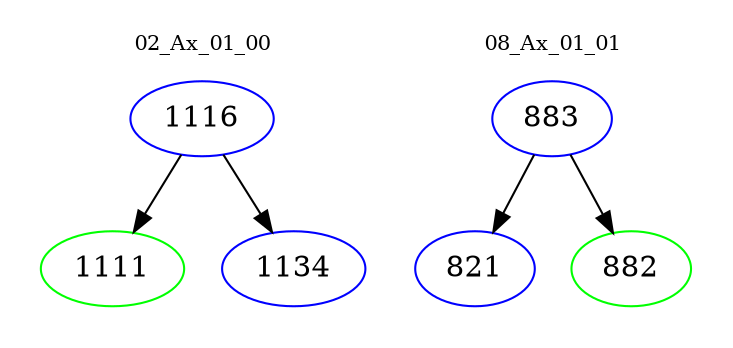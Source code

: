 digraph{
subgraph cluster_0 {
color = white
label = "02_Ax_01_00";
fontsize=10;
T0_1116 [label="1116", color="blue"]
T0_1116 -> T0_1111 [color="black"]
T0_1111 [label="1111", color="green"]
T0_1116 -> T0_1134 [color="black"]
T0_1134 [label="1134", color="blue"]
}
subgraph cluster_1 {
color = white
label = "08_Ax_01_01";
fontsize=10;
T1_883 [label="883", color="blue"]
T1_883 -> T1_821 [color="black"]
T1_821 [label="821", color="blue"]
T1_883 -> T1_882 [color="black"]
T1_882 [label="882", color="green"]
}
}
